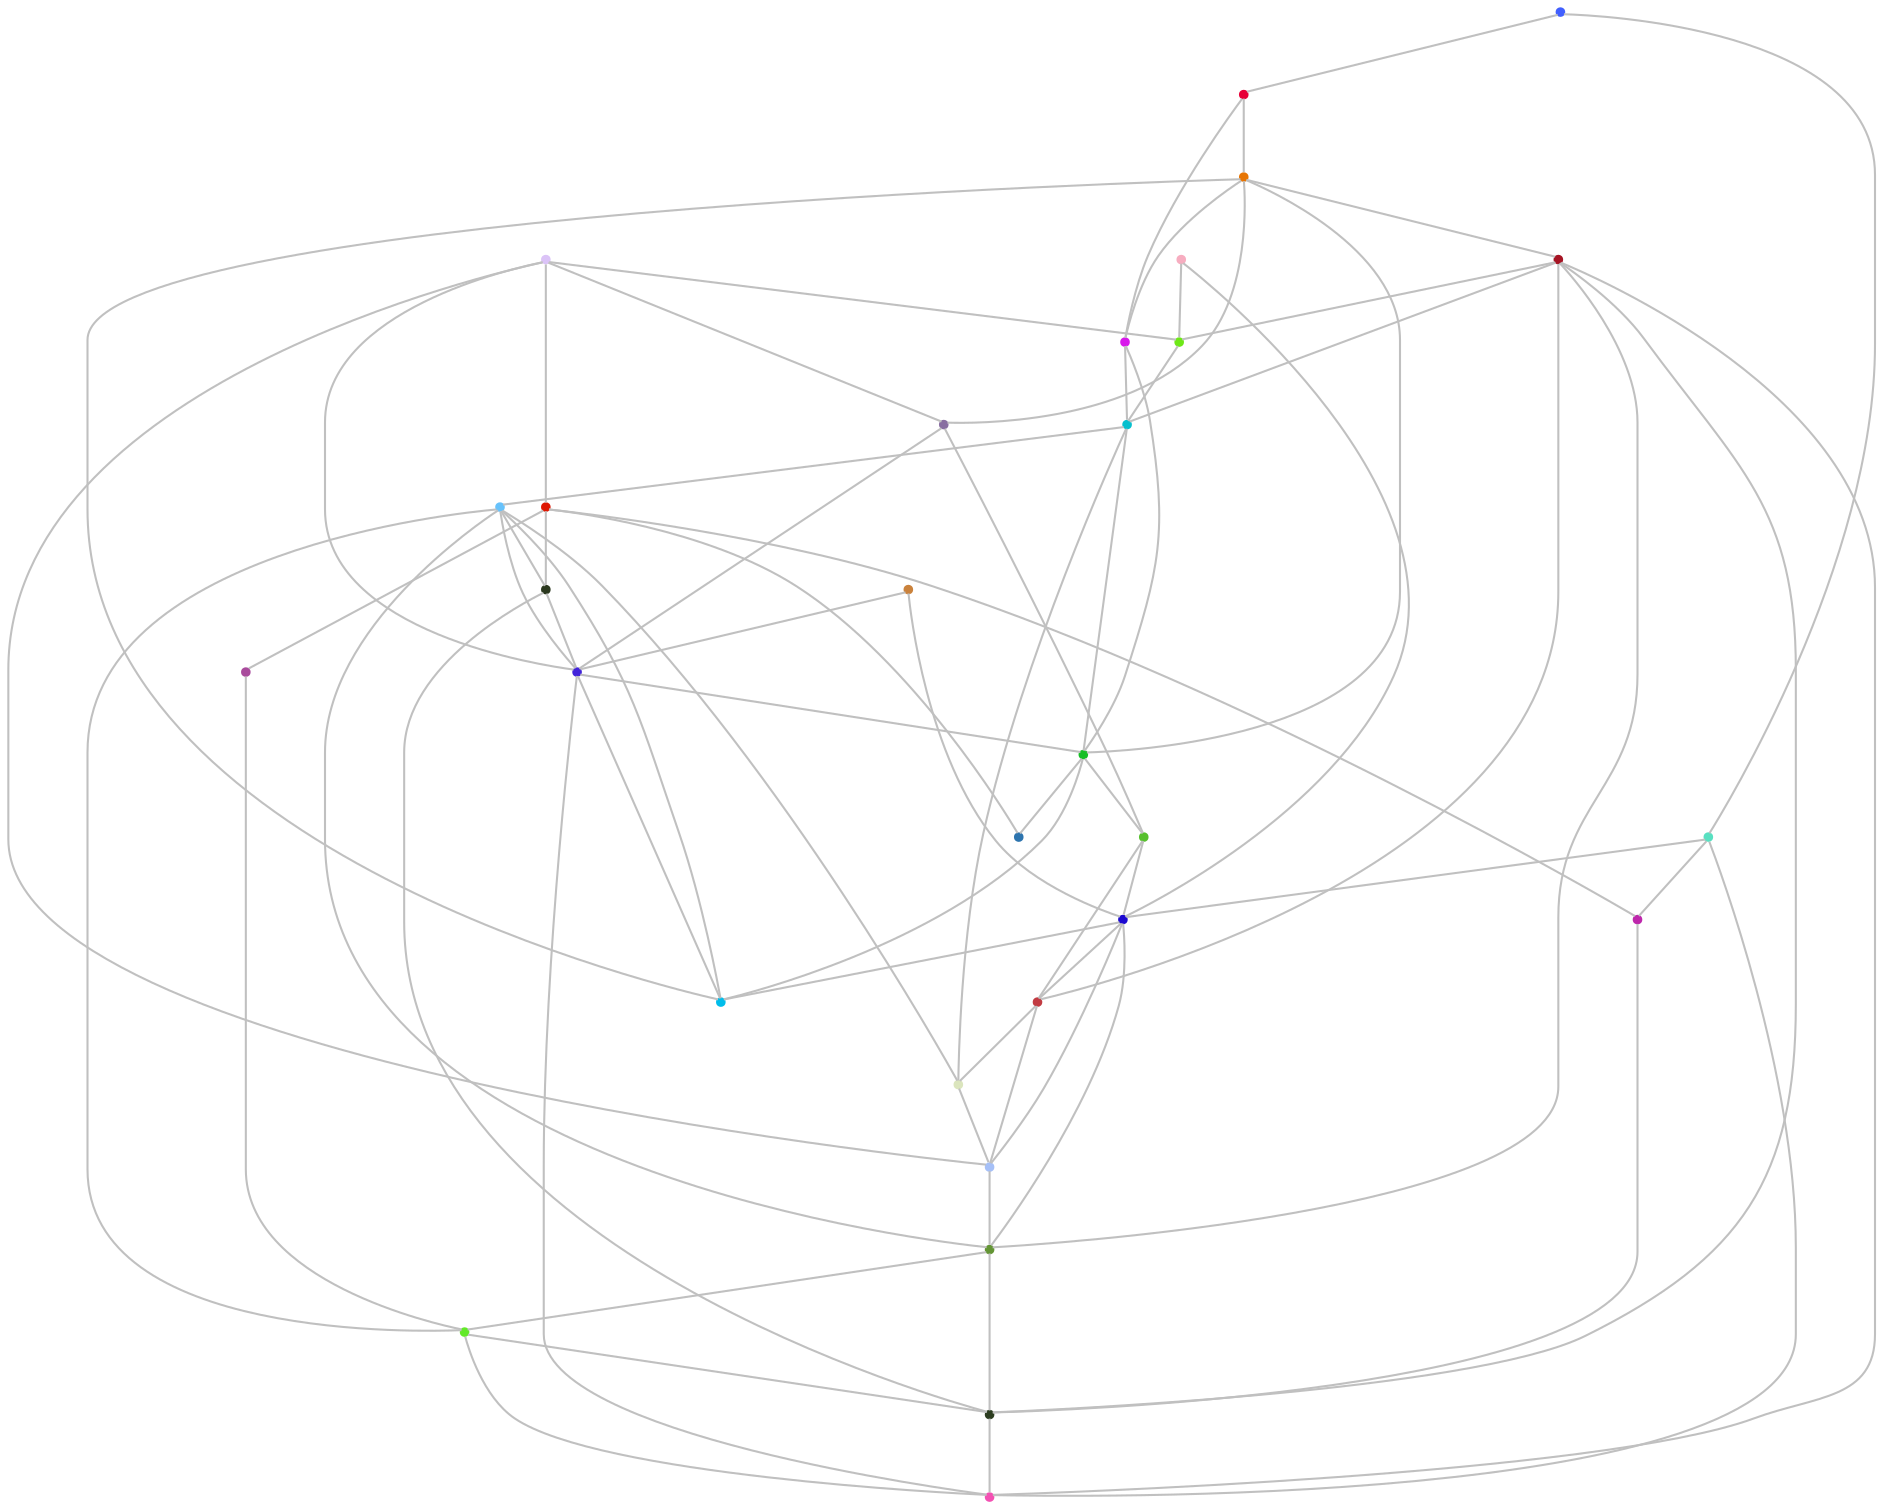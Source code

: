 graph {
	0 [color="#415FFE" shape=point]
	1 [color="#F351B3" shape=point]
	2 [color="#E77504" shape=point]
	3 [color="#E70037" shape=point]
	4 [color="#67C2FB" shape=point]
	5 [color="#A6C0F7" shape=point]
	6 [color="#63E929" shape=point]
	7 [color="#4123DA" shape=point]
	8 [color="#C23B42" shape=point]
	9 [color="#6EE817" shape=point]
	10 [color="#2D74AE" shape=point]
	11 [color="#F7ADC0" shape=point]
	12 [color="#58E0C1" shape=point]
	13 [color="#06C0CE" shape=point]
	14 [color="#DE1702" shape=point]
	15 [color="#A61423" shape=point]
	16 [color="#D818EB" shape=point]
	17 [color="#57C02E" shape=point]
	18 [color="#A94B9C" shape=point]
	19 [color="#1B08D0" shape=point]
	20 [color="#896FA1" shape=point]
	21 [color="#16BF26" shape=point]
	22 [color="#00BDEB" shape=point]
	23 [color="#DBC3F7" shape=point]
	24 [color="#2B381E" shape=point]
	25 [color="#639534" shape=point]
	26 [color="#CA823C" shape=point]
	27 [color="#DBE5BD" shape=point]
	28 [color="#BE27AC" shape=point]
	29 [color="#2C3D20" shape=point]
	2 -- 20 [color=gray]
	7 -- 22 [color=gray]
	23 -- 9 [color=gray]
	16 -- 21 [color=gray]
	27 -- 5 [color=gray]
	4 -- 24 [color=gray]
	1 -- 6 [color=gray]
	27 -- 13 [color=gray]
	2 -- 15 [color=gray]
	0 -- 3 [color=gray]
	8 -- 27 [color=gray]
	23 -- 7 [color=gray]
	23 -- 14 [color=gray]
	21 -- 2 [color=gray]
	22 -- 21 [color=gray]
	16 -- 13 [color=gray]
	7 -- 21 [color=gray]
	14 -- 28 [color=gray]
	13 -- 21 [color=gray]
	23 -- 20 [color=gray]
	14 -- 18 [color=gray]
	2 -- 16 [color=gray]
	5 -- 25 [color=gray]
	19 -- 5 [color=gray]
	24 -- 29 [color=gray]
	26 -- 7 [color=gray]
	21 -- 10 [color=gray]
	27 -- 4 [color=gray]
	12 -- 19 [color=gray]
	11 -- 19 [color=gray]
	12 -- 28 [color=gray]
	8 -- 15 [color=gray]
	22 -- 4 [color=gray]
	8 -- 5 [color=gray]
	15 -- 25 [color=gray]
	6 -- 29 [color=gray]
	8 -- 17 [color=gray]
	20 -- 17 [color=gray]
	19 -- 22 [color=gray]
	22 -- 2 [color=gray]
	24 -- 7 [color=gray]
	13 -- 4 [color=gray]
	4 -- 7 [color=gray]
	12 -- 1 [color=gray]
	11 -- 9 [color=gray]
	15 -- 29 [color=gray]
	3 -- 16 [color=gray]
	25 -- 19 [color=gray]
	23 -- 5 [color=gray]
	0 -- 12 [color=gray]
	29 -- 1 [color=gray]
	3 -- 2 [color=gray]
	14 -- 24 [color=gray]
	17 -- 19 [color=gray]
	19 -- 8 [color=gray]
	25 -- 29 [color=gray]
	13 -- 15 [color=gray]
	28 -- 29 [color=gray]
	18 -- 6 [color=gray]
	25 -- 6 [color=gray]
	1 -- 15 [color=gray]
	1 -- 7 [color=gray]
	20 -- 7 [color=gray]
	4 -- 25 [color=gray]
	15 -- 9 [color=gray]
	21 -- 17 [color=gray]
	6 -- 4 [color=gray]
	14 -- 10 [color=gray]
	26 -- 19 [color=gray]
	9 -- 13 [color=gray]
}
